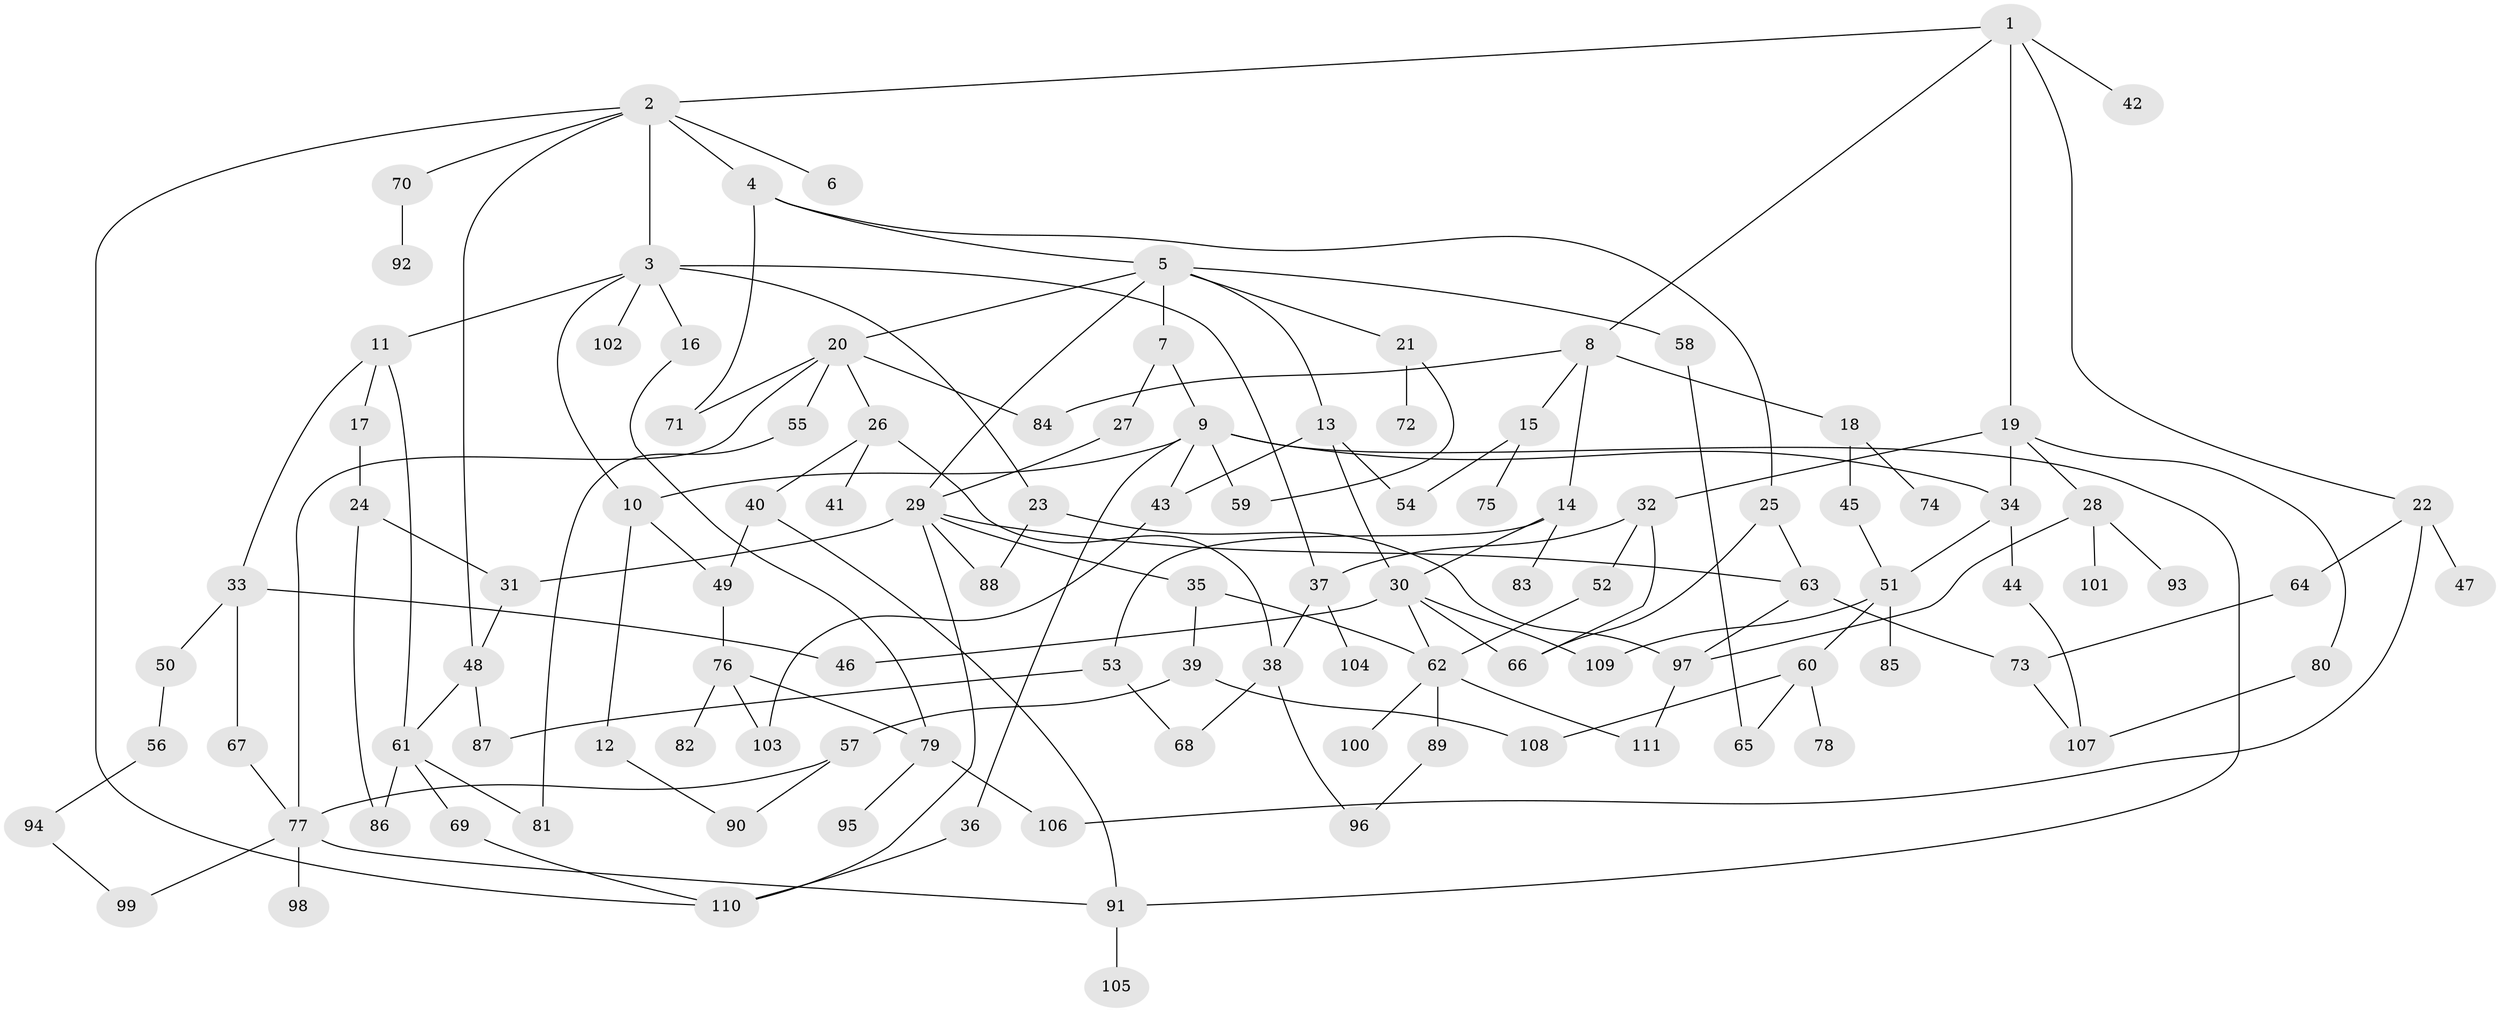 // coarse degree distribution, {7: 0.014925373134328358, 4: 0.208955223880597, 6: 0.08955223880597014, 3: 0.23880597014925373, 5: 0.11940298507462686, 8: 0.014925373134328358, 2: 0.1791044776119403, 1: 0.13432835820895522}
// Generated by graph-tools (version 1.1) at 2025/36/03/04/25 23:36:06]
// undirected, 111 vertices, 159 edges
graph export_dot {
  node [color=gray90,style=filled];
  1;
  2;
  3;
  4;
  5;
  6;
  7;
  8;
  9;
  10;
  11;
  12;
  13;
  14;
  15;
  16;
  17;
  18;
  19;
  20;
  21;
  22;
  23;
  24;
  25;
  26;
  27;
  28;
  29;
  30;
  31;
  32;
  33;
  34;
  35;
  36;
  37;
  38;
  39;
  40;
  41;
  42;
  43;
  44;
  45;
  46;
  47;
  48;
  49;
  50;
  51;
  52;
  53;
  54;
  55;
  56;
  57;
  58;
  59;
  60;
  61;
  62;
  63;
  64;
  65;
  66;
  67;
  68;
  69;
  70;
  71;
  72;
  73;
  74;
  75;
  76;
  77;
  78;
  79;
  80;
  81;
  82;
  83;
  84;
  85;
  86;
  87;
  88;
  89;
  90;
  91;
  92;
  93;
  94;
  95;
  96;
  97;
  98;
  99;
  100;
  101;
  102;
  103;
  104;
  105;
  106;
  107;
  108;
  109;
  110;
  111;
  1 -- 2;
  1 -- 8;
  1 -- 19;
  1 -- 22;
  1 -- 42;
  2 -- 3;
  2 -- 4;
  2 -- 6;
  2 -- 70;
  2 -- 48;
  2 -- 110;
  3 -- 10;
  3 -- 11;
  3 -- 16;
  3 -- 23;
  3 -- 102;
  3 -- 37;
  4 -- 5;
  4 -- 25;
  4 -- 71;
  5 -- 7;
  5 -- 13;
  5 -- 20;
  5 -- 21;
  5 -- 29;
  5 -- 58;
  7 -- 9;
  7 -- 27;
  8 -- 14;
  8 -- 15;
  8 -- 18;
  8 -- 84;
  9 -- 36;
  9 -- 91;
  9 -- 43;
  9 -- 34;
  9 -- 10;
  9 -- 59;
  10 -- 12;
  10 -- 49;
  11 -- 17;
  11 -- 33;
  11 -- 61;
  12 -- 90;
  13 -- 30;
  13 -- 43;
  13 -- 54;
  14 -- 53;
  14 -- 83;
  14 -- 30;
  15 -- 54;
  15 -- 75;
  16 -- 79;
  17 -- 24;
  18 -- 45;
  18 -- 74;
  19 -- 28;
  19 -- 32;
  19 -- 34;
  19 -- 80;
  20 -- 26;
  20 -- 55;
  20 -- 84;
  20 -- 77;
  20 -- 71;
  21 -- 59;
  21 -- 72;
  22 -- 47;
  22 -- 64;
  22 -- 106;
  23 -- 88;
  23 -- 97;
  24 -- 31;
  24 -- 86;
  25 -- 63;
  25 -- 66;
  26 -- 38;
  26 -- 40;
  26 -- 41;
  27 -- 29;
  28 -- 93;
  28 -- 101;
  28 -- 97;
  29 -- 35;
  29 -- 110;
  29 -- 31;
  29 -- 88;
  29 -- 63;
  30 -- 109;
  30 -- 66;
  30 -- 46;
  30 -- 62;
  31 -- 48;
  32 -- 37;
  32 -- 52;
  32 -- 66;
  33 -- 46;
  33 -- 50;
  33 -- 67;
  34 -- 44;
  34 -- 51;
  35 -- 39;
  35 -- 62;
  36 -- 110;
  37 -- 104;
  37 -- 38;
  38 -- 68;
  38 -- 96;
  39 -- 57;
  39 -- 108;
  40 -- 49;
  40 -- 91;
  43 -- 103;
  44 -- 107;
  45 -- 51;
  48 -- 61;
  48 -- 87;
  49 -- 76;
  50 -- 56;
  51 -- 60;
  51 -- 85;
  51 -- 109;
  52 -- 62;
  53 -- 68;
  53 -- 87;
  55 -- 81;
  56 -- 94;
  57 -- 77;
  57 -- 90;
  58 -- 65;
  60 -- 65;
  60 -- 78;
  60 -- 108;
  61 -- 69;
  61 -- 86;
  61 -- 81;
  62 -- 89;
  62 -- 100;
  62 -- 111;
  63 -- 97;
  63 -- 73;
  64 -- 73;
  67 -- 77;
  69 -- 110;
  70 -- 92;
  73 -- 107;
  76 -- 82;
  76 -- 103;
  76 -- 79;
  77 -- 91;
  77 -- 98;
  77 -- 99;
  79 -- 95;
  79 -- 106;
  80 -- 107;
  89 -- 96;
  91 -- 105;
  94 -- 99;
  97 -- 111;
}
